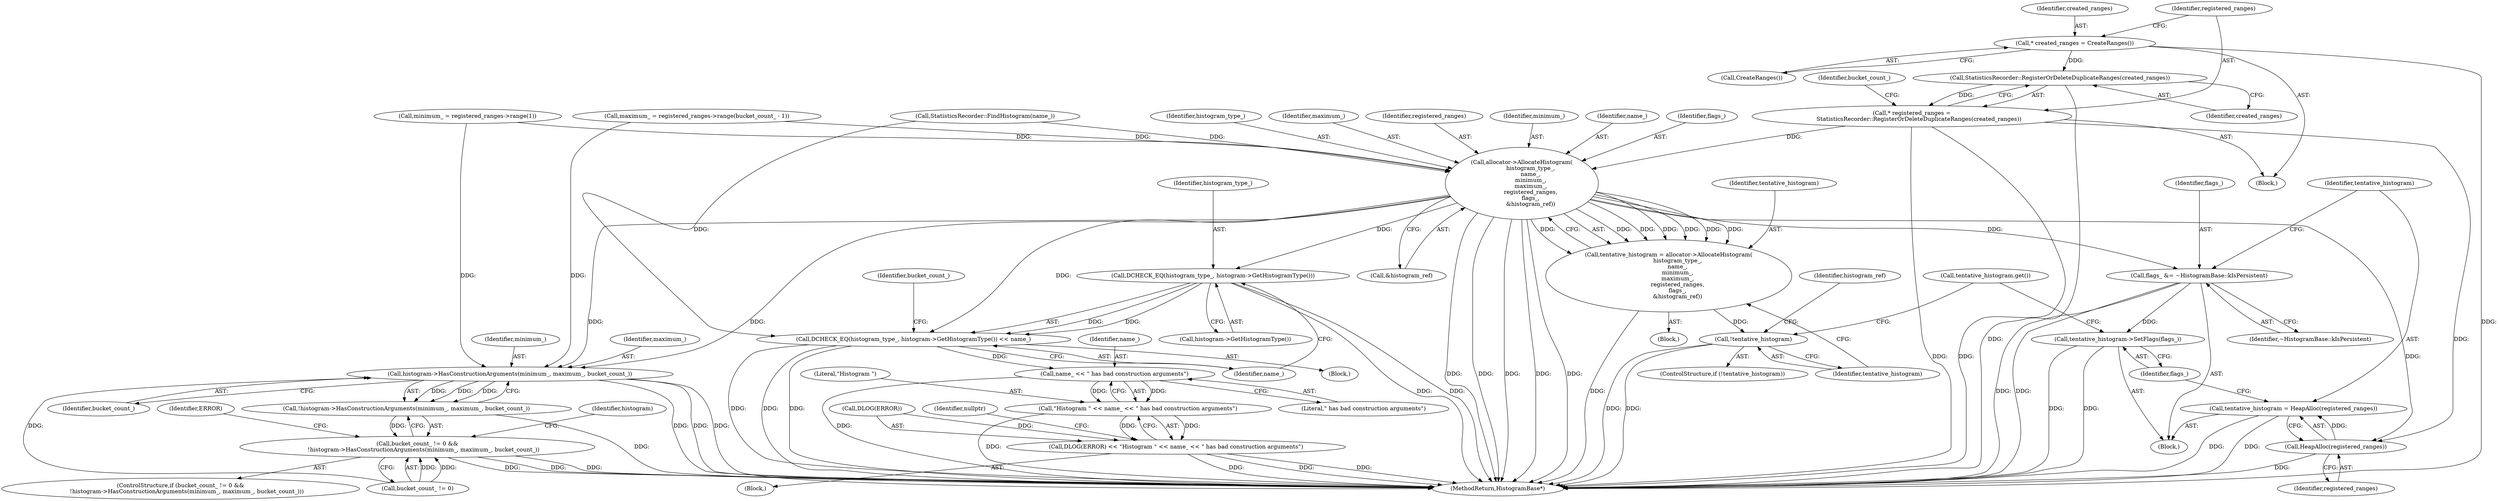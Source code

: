 digraph "0_Chrome_03c2e97746a2c471ae136b0c669f8d0c033fe168@API" {
"1000114" [label="(Call,* created_ranges = CreateRanges())"];
"1000120" [label="(Call,StatisticsRecorder::RegisterOrDeleteDuplicateRanges(created_ranges))"];
"1000118" [label="(Call,* registered_ranges =\n        StatisticsRecorder::RegisterOrDeleteDuplicateRanges(created_ranges))"];
"1000156" [label="(Call,allocator->AllocateHistogram(\n          histogram_type_,\n          name_,\n          minimum_,\n          maximum_,\n          registered_ranges,\n          flags_,\n          &histogram_ref))"];
"1000154" [label="(Call,tentative_histogram = allocator->AllocateHistogram(\n          histogram_type_,\n          name_,\n          minimum_,\n          maximum_,\n          registered_ranges,\n          flags_,\n          &histogram_ref))"];
"1000166" [label="(Call,!tentative_histogram)"];
"1000175" [label="(Call,flags_ &= ~HistogramBase::kIsPersistent)"];
"1000182" [label="(Call,tentative_histogram->SetFlags(flags_))"];
"1000180" [label="(Call,HeapAlloc(registered_ranges))"];
"1000178" [label="(Call,tentative_histogram = HeapAlloc(registered_ranges))"];
"1000213" [label="(Call,DCHECK_EQ(histogram_type_, histogram->GetHistogramType()))"];
"1000212" [label="(Call,DCHECK_EQ(histogram_type_, histogram->GetHistogramType()) << name_)"];
"1000233" [label="(Call,name_ << \" has bad construction arguments\")"];
"1000231" [label="(Call,\"Histogram \" << name_ << \" has bad construction arguments\")"];
"1000228" [label="(Call,DLOG(ERROR) << \"Histogram \" << name_ << \" has bad construction arguments\")"];
"1000223" [label="(Call,histogram->HasConstructionArguments(minimum_, maximum_, bucket_count_))"];
"1000222" [label="(Call,!histogram->HasConstructionArguments(minimum_, maximum_, bucket_count_))"];
"1000218" [label="(Call,bucket_count_ != 0 &&\n       !histogram->HasConstructionArguments(minimum_, maximum_, bucket_count_))"];
"1000180" [label="(Call,HeapAlloc(registered_ranges))"];
"1000157" [label="(Identifier,histogram_type_)"];
"1000114" [label="(Call,* created_ranges = CreateRanges())"];
"1000232" [label="(Literal,\"Histogram \")"];
"1000160" [label="(Identifier,maximum_)"];
"1000166" [label="(Call,!tentative_histogram)"];
"1000136" [label="(Call,maximum_ = registered_ranges->range(bucket_count_ - 1))"];
"1000179" [label="(Identifier,tentative_histogram)"];
"1000213" [label="(Call,DCHECK_EQ(histogram_type_, histogram->GetHistogramType()))"];
"1000167" [label="(Identifier,tentative_histogram)"];
"1000214" [label="(Identifier,histogram_type_)"];
"1000227" [label="(Block,)"];
"1000228" [label="(Call,DLOG(ERROR) << \"Histogram \" << name_ << \" has bad construction arguments\")"];
"1000226" [label="(Identifier,bucket_count_)"];
"1000224" [label="(Identifier,minimum_)"];
"1000217" [label="(ControlStructure,if (bucket_count_ != 0 &&\n       !histogram->HasConstructionArguments(minimum_, maximum_, bucket_count_)))"];
"1000219" [label="(Call,bucket_count_ != 0)"];
"1000239" [label="(Identifier,histogram)"];
"1000216" [label="(Identifier,name_)"];
"1000107" [label="(Call,StatisticsRecorder::FindHistogram(name_))"];
"1000165" [label="(ControlStructure,if (!tentative_histogram))"];
"1000229" [label="(Call,DLOG(ERROR))"];
"1000116" [label="(Call,CreateRanges())"];
"1000178" [label="(Call,tentative_histogram = HeapAlloc(registered_ranges))"];
"1000240" [label="(MethodReturn,HistogramBase*)"];
"1000161" [label="(Identifier,registered_ranges)"];
"1000230" [label="(Identifier,ERROR)"];
"1000215" [label="(Call,histogram->GetHistogramType())"];
"1000132" [label="(Call,minimum_ = registered_ranges->range(1))"];
"1000120" [label="(Call,StatisticsRecorder::RegisterOrDeleteDuplicateRanges(created_ranges))"];
"1000177" [label="(Identifier,~HistogramBase::kIsPersistent)"];
"1000181" [label="(Identifier,registered_ranges)"];
"1000115" [label="(Identifier,created_ranges)"];
"1000212" [label="(Call,DCHECK_EQ(histogram_type_, histogram->GetHistogramType()) << name_)"];
"1000234" [label="(Identifier,name_)"];
"1000225" [label="(Identifier,maximum_)"];
"1000235" [label="(Literal,\" has bad construction arguments\")"];
"1000124" [label="(Identifier,bucket_count_)"];
"1000220" [label="(Identifier,bucket_count_)"];
"1000163" [label="(Call,&histogram_ref)"];
"1000231" [label="(Call,\"Histogram \" << name_ << \" has bad construction arguments\")"];
"1000112" [label="(Block,)"];
"1000159" [label="(Identifier,minimum_)"];
"1000103" [label="(Block,)"];
"1000237" [label="(Identifier,nullptr)"];
"1000156" [label="(Call,allocator->AllocateHistogram(\n          histogram_type_,\n          name_,\n          minimum_,\n          maximum_,\n          registered_ranges,\n          flags_,\n          &histogram_ref))"];
"1000185" [label="(Call,tentative_histogram.get())"];
"1000175" [label="(Call,flags_ &= ~HistogramBase::kIsPersistent)"];
"1000176" [label="(Identifier,flags_)"];
"1000118" [label="(Call,* registered_ranges =\n        StatisticsRecorder::RegisterOrDeleteDuplicateRanges(created_ranges))"];
"1000158" [label="(Identifier,name_)"];
"1000222" [label="(Call,!histogram->HasConstructionArguments(minimum_, maximum_, bucket_count_))"];
"1000182" [label="(Call,tentative_histogram->SetFlags(flags_))"];
"1000153" [label="(Block,)"];
"1000121" [label="(Identifier,created_ranges)"];
"1000119" [label="(Identifier,registered_ranges)"];
"1000171" [label="(Identifier,histogram_ref)"];
"1000168" [label="(Block,)"];
"1000223" [label="(Call,histogram->HasConstructionArguments(minimum_, maximum_, bucket_count_))"];
"1000155" [label="(Identifier,tentative_histogram)"];
"1000162" [label="(Identifier,flags_)"];
"1000183" [label="(Identifier,flags_)"];
"1000218" [label="(Call,bucket_count_ != 0 &&\n       !histogram->HasConstructionArguments(minimum_, maximum_, bucket_count_))"];
"1000154" [label="(Call,tentative_histogram = allocator->AllocateHistogram(\n          histogram_type_,\n          name_,\n          minimum_,\n          maximum_,\n          registered_ranges,\n          flags_,\n          &histogram_ref))"];
"1000233" [label="(Call,name_ << \" has bad construction arguments\")"];
"1000114" -> "1000112"  [label="AST: "];
"1000114" -> "1000116"  [label="CFG: "];
"1000115" -> "1000114"  [label="AST: "];
"1000116" -> "1000114"  [label="AST: "];
"1000119" -> "1000114"  [label="CFG: "];
"1000114" -> "1000240"  [label="DDG: "];
"1000114" -> "1000120"  [label="DDG: "];
"1000120" -> "1000118"  [label="AST: "];
"1000120" -> "1000121"  [label="CFG: "];
"1000121" -> "1000120"  [label="AST: "];
"1000118" -> "1000120"  [label="CFG: "];
"1000120" -> "1000240"  [label="DDG: "];
"1000120" -> "1000118"  [label="DDG: "];
"1000118" -> "1000112"  [label="AST: "];
"1000119" -> "1000118"  [label="AST: "];
"1000124" -> "1000118"  [label="CFG: "];
"1000118" -> "1000240"  [label="DDG: "];
"1000118" -> "1000240"  [label="DDG: "];
"1000118" -> "1000156"  [label="DDG: "];
"1000118" -> "1000180"  [label="DDG: "];
"1000156" -> "1000154"  [label="AST: "];
"1000156" -> "1000163"  [label="CFG: "];
"1000157" -> "1000156"  [label="AST: "];
"1000158" -> "1000156"  [label="AST: "];
"1000159" -> "1000156"  [label="AST: "];
"1000160" -> "1000156"  [label="AST: "];
"1000161" -> "1000156"  [label="AST: "];
"1000162" -> "1000156"  [label="AST: "];
"1000163" -> "1000156"  [label="AST: "];
"1000154" -> "1000156"  [label="CFG: "];
"1000156" -> "1000240"  [label="DDG: "];
"1000156" -> "1000240"  [label="DDG: "];
"1000156" -> "1000240"  [label="DDG: "];
"1000156" -> "1000240"  [label="DDG: "];
"1000156" -> "1000240"  [label="DDG: "];
"1000156" -> "1000154"  [label="DDG: "];
"1000156" -> "1000154"  [label="DDG: "];
"1000156" -> "1000154"  [label="DDG: "];
"1000156" -> "1000154"  [label="DDG: "];
"1000156" -> "1000154"  [label="DDG: "];
"1000156" -> "1000154"  [label="DDG: "];
"1000156" -> "1000154"  [label="DDG: "];
"1000107" -> "1000156"  [label="DDG: "];
"1000132" -> "1000156"  [label="DDG: "];
"1000136" -> "1000156"  [label="DDG: "];
"1000156" -> "1000175"  [label="DDG: "];
"1000156" -> "1000180"  [label="DDG: "];
"1000156" -> "1000213"  [label="DDG: "];
"1000156" -> "1000212"  [label="DDG: "];
"1000156" -> "1000223"  [label="DDG: "];
"1000156" -> "1000223"  [label="DDG: "];
"1000154" -> "1000153"  [label="AST: "];
"1000155" -> "1000154"  [label="AST: "];
"1000167" -> "1000154"  [label="CFG: "];
"1000154" -> "1000240"  [label="DDG: "];
"1000154" -> "1000166"  [label="DDG: "];
"1000166" -> "1000165"  [label="AST: "];
"1000166" -> "1000167"  [label="CFG: "];
"1000167" -> "1000166"  [label="AST: "];
"1000171" -> "1000166"  [label="CFG: "];
"1000185" -> "1000166"  [label="CFG: "];
"1000166" -> "1000240"  [label="DDG: "];
"1000166" -> "1000240"  [label="DDG: "];
"1000175" -> "1000168"  [label="AST: "];
"1000175" -> "1000177"  [label="CFG: "];
"1000176" -> "1000175"  [label="AST: "];
"1000177" -> "1000175"  [label="AST: "];
"1000179" -> "1000175"  [label="CFG: "];
"1000175" -> "1000240"  [label="DDG: "];
"1000175" -> "1000240"  [label="DDG: "];
"1000175" -> "1000182"  [label="DDG: "];
"1000182" -> "1000168"  [label="AST: "];
"1000182" -> "1000183"  [label="CFG: "];
"1000183" -> "1000182"  [label="AST: "];
"1000185" -> "1000182"  [label="CFG: "];
"1000182" -> "1000240"  [label="DDG: "];
"1000182" -> "1000240"  [label="DDG: "];
"1000180" -> "1000178"  [label="AST: "];
"1000180" -> "1000181"  [label="CFG: "];
"1000181" -> "1000180"  [label="AST: "];
"1000178" -> "1000180"  [label="CFG: "];
"1000180" -> "1000240"  [label="DDG: "];
"1000180" -> "1000178"  [label="DDG: "];
"1000178" -> "1000168"  [label="AST: "];
"1000179" -> "1000178"  [label="AST: "];
"1000183" -> "1000178"  [label="CFG: "];
"1000178" -> "1000240"  [label="DDG: "];
"1000178" -> "1000240"  [label="DDG: "];
"1000213" -> "1000212"  [label="AST: "];
"1000213" -> "1000215"  [label="CFG: "];
"1000214" -> "1000213"  [label="AST: "];
"1000215" -> "1000213"  [label="AST: "];
"1000216" -> "1000213"  [label="CFG: "];
"1000213" -> "1000240"  [label="DDG: "];
"1000213" -> "1000240"  [label="DDG: "];
"1000213" -> "1000212"  [label="DDG: "];
"1000213" -> "1000212"  [label="DDG: "];
"1000212" -> "1000103"  [label="AST: "];
"1000212" -> "1000216"  [label="CFG: "];
"1000216" -> "1000212"  [label="AST: "];
"1000220" -> "1000212"  [label="CFG: "];
"1000212" -> "1000240"  [label="DDG: "];
"1000212" -> "1000240"  [label="DDG: "];
"1000212" -> "1000240"  [label="DDG: "];
"1000107" -> "1000212"  [label="DDG: "];
"1000212" -> "1000233"  [label="DDG: "];
"1000233" -> "1000231"  [label="AST: "];
"1000233" -> "1000235"  [label="CFG: "];
"1000234" -> "1000233"  [label="AST: "];
"1000235" -> "1000233"  [label="AST: "];
"1000231" -> "1000233"  [label="CFG: "];
"1000233" -> "1000240"  [label="DDG: "];
"1000233" -> "1000231"  [label="DDG: "];
"1000233" -> "1000231"  [label="DDG: "];
"1000231" -> "1000228"  [label="AST: "];
"1000232" -> "1000231"  [label="AST: "];
"1000228" -> "1000231"  [label="CFG: "];
"1000231" -> "1000240"  [label="DDG: "];
"1000231" -> "1000228"  [label="DDG: "];
"1000231" -> "1000228"  [label="DDG: "];
"1000228" -> "1000227"  [label="AST: "];
"1000229" -> "1000228"  [label="AST: "];
"1000237" -> "1000228"  [label="CFG: "];
"1000228" -> "1000240"  [label="DDG: "];
"1000228" -> "1000240"  [label="DDG: "];
"1000228" -> "1000240"  [label="DDG: "];
"1000229" -> "1000228"  [label="DDG: "];
"1000223" -> "1000222"  [label="AST: "];
"1000223" -> "1000226"  [label="CFG: "];
"1000224" -> "1000223"  [label="AST: "];
"1000225" -> "1000223"  [label="AST: "];
"1000226" -> "1000223"  [label="AST: "];
"1000222" -> "1000223"  [label="CFG: "];
"1000223" -> "1000240"  [label="DDG: "];
"1000223" -> "1000240"  [label="DDG: "];
"1000223" -> "1000240"  [label="DDG: "];
"1000223" -> "1000222"  [label="DDG: "];
"1000223" -> "1000222"  [label="DDG: "];
"1000223" -> "1000222"  [label="DDG: "];
"1000132" -> "1000223"  [label="DDG: "];
"1000136" -> "1000223"  [label="DDG: "];
"1000219" -> "1000223"  [label="DDG: "];
"1000222" -> "1000218"  [label="AST: "];
"1000218" -> "1000222"  [label="CFG: "];
"1000222" -> "1000240"  [label="DDG: "];
"1000222" -> "1000218"  [label="DDG: "];
"1000218" -> "1000217"  [label="AST: "];
"1000218" -> "1000219"  [label="CFG: "];
"1000219" -> "1000218"  [label="AST: "];
"1000230" -> "1000218"  [label="CFG: "];
"1000239" -> "1000218"  [label="CFG: "];
"1000218" -> "1000240"  [label="DDG: "];
"1000218" -> "1000240"  [label="DDG: "];
"1000218" -> "1000240"  [label="DDG: "];
"1000219" -> "1000218"  [label="DDG: "];
"1000219" -> "1000218"  [label="DDG: "];
}
